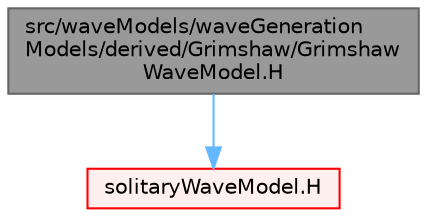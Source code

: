 digraph "src/waveModels/waveGenerationModels/derived/Grimshaw/GrimshawWaveModel.H"
{
 // LATEX_PDF_SIZE
  bgcolor="transparent";
  edge [fontname=Helvetica,fontsize=10,labelfontname=Helvetica,labelfontsize=10];
  node [fontname=Helvetica,fontsize=10,shape=box,height=0.2,width=0.4];
  Node1 [id="Node000001",label="src/waveModels/waveGeneration\lModels/derived/Grimshaw/Grimshaw\lWaveModel.H",height=0.2,width=0.4,color="gray40", fillcolor="grey60", style="filled", fontcolor="black",tooltip=" "];
  Node1 -> Node2 [id="edge1_Node000001_Node000002",color="steelblue1",style="solid",tooltip=" "];
  Node2 [id="Node000002",label="solitaryWaveModel.H",height=0.2,width=0.4,color="red", fillcolor="#FFF0F0", style="filled",URL="$solitaryWaveModel_8H.html",tooltip=" "];
}
